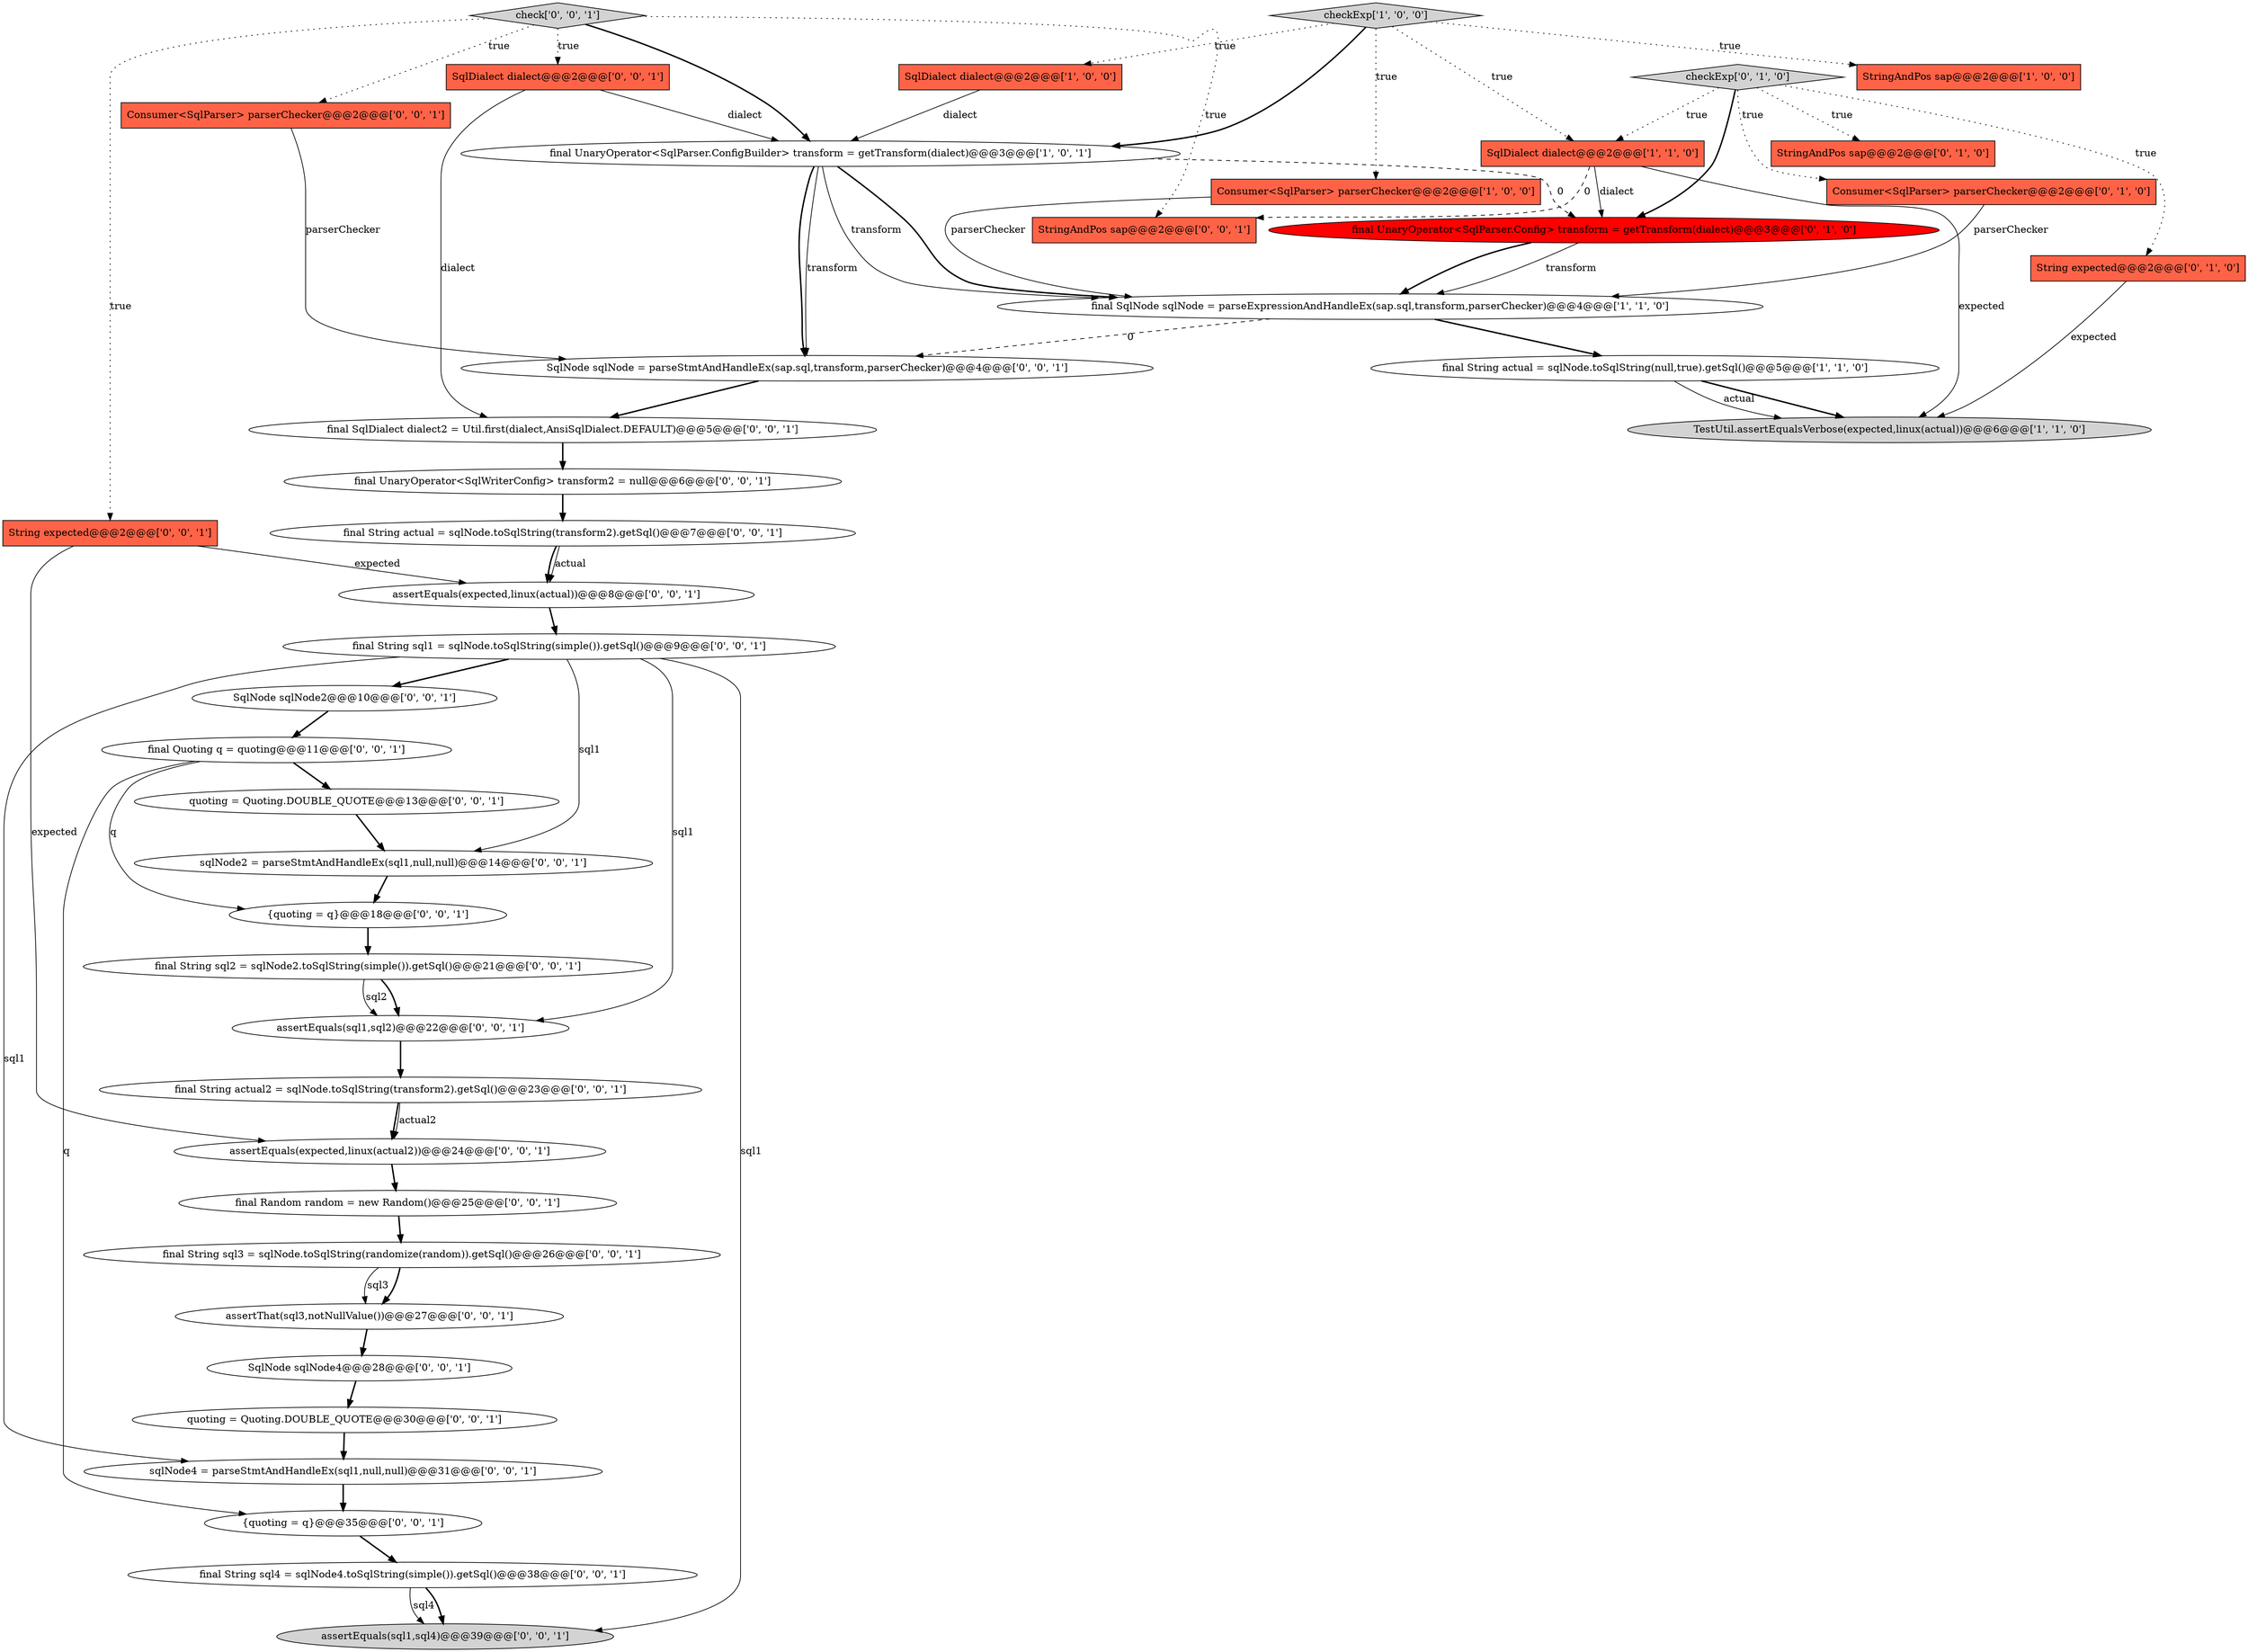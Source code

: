 digraph {
38 [style = filled, label = "assertEquals(expected,linux(actual2))@@@24@@@['0', '0', '1']", fillcolor = white, shape = ellipse image = "AAA0AAABBB3BBB"];
8 [style = filled, label = "final SqlNode sqlNode = parseExpressionAndHandleEx(sap.sql,transform,parserChecker)@@@4@@@['1', '1', '0']", fillcolor = white, shape = ellipse image = "AAA0AAABBB1BBB"];
18 [style = filled, label = "final String sql3 = sqlNode.toSqlString(randomize(random)).getSql()@@@26@@@['0', '0', '1']", fillcolor = white, shape = ellipse image = "AAA0AAABBB3BBB"];
2 [style = filled, label = "final UnaryOperator<SqlParser.ConfigBuilder> transform = getTransform(dialect)@@@3@@@['1', '0', '1']", fillcolor = white, shape = ellipse image = "AAA0AAABBB1BBB"];
24 [style = filled, label = "assertThat(sql3,notNullValue())@@@27@@@['0', '0', '1']", fillcolor = white, shape = ellipse image = "AAA0AAABBB3BBB"];
14 [style = filled, label = "Consumer<SqlParser> parserChecker@@@2@@@['0', '0', '1']", fillcolor = tomato, shape = box image = "AAA0AAABBB3BBB"];
12 [style = filled, label = "final UnaryOperator<SqlParser.Config> transform = getTransform(dialect)@@@3@@@['0', '1', '0']", fillcolor = red, shape = ellipse image = "AAA1AAABBB2BBB"];
25 [style = filled, label = "SqlNode sqlNode2@@@10@@@['0', '0', '1']", fillcolor = white, shape = ellipse image = "AAA0AAABBB3BBB"];
5 [style = filled, label = "StringAndPos sap@@@2@@@['1', '0', '0']", fillcolor = tomato, shape = box image = "AAA0AAABBB1BBB"];
9 [style = filled, label = "StringAndPos sap@@@2@@@['0', '1', '0']", fillcolor = tomato, shape = box image = "AAA0AAABBB2BBB"];
39 [style = filled, label = "quoting = Quoting.DOUBLE_QUOTE@@@13@@@['0', '0', '1']", fillcolor = white, shape = ellipse image = "AAA0AAABBB3BBB"];
26 [style = filled, label = "final String actual2 = sqlNode.toSqlString(transform2).getSql()@@@23@@@['0', '0', '1']", fillcolor = white, shape = ellipse image = "AAA0AAABBB3BBB"];
31 [style = filled, label = "final Random random = new Random()@@@25@@@['0', '0', '1']", fillcolor = white, shape = ellipse image = "AAA0AAABBB3BBB"];
1 [style = filled, label = "Consumer<SqlParser> parserChecker@@@2@@@['1', '0', '0']", fillcolor = tomato, shape = box image = "AAA0AAABBB1BBB"];
32 [style = filled, label = "final UnaryOperator<SqlWriterConfig> transform2 = null@@@6@@@['0', '0', '1']", fillcolor = white, shape = ellipse image = "AAA0AAABBB3BBB"];
17 [style = filled, label = "check['0', '0', '1']", fillcolor = lightgray, shape = diamond image = "AAA0AAABBB3BBB"];
33 [style = filled, label = "final String actual = sqlNode.toSqlString(transform2).getSql()@@@7@@@['0', '0', '1']", fillcolor = white, shape = ellipse image = "AAA0AAABBB3BBB"];
35 [style = filled, label = "{quoting = q}@@@18@@@['0', '0', '1']", fillcolor = white, shape = ellipse image = "AAA0AAABBB3BBB"];
10 [style = filled, label = "Consumer<SqlParser> parserChecker@@@2@@@['0', '1', '0']", fillcolor = tomato, shape = box image = "AAA0AAABBB2BBB"];
7 [style = filled, label = "SqlDialect dialect@@@2@@@['1', '1', '0']", fillcolor = tomato, shape = box image = "AAA0AAABBB1BBB"];
20 [style = filled, label = "SqlNode sqlNode = parseStmtAndHandleEx(sap.sql,transform,parserChecker)@@@4@@@['0', '0', '1']", fillcolor = white, shape = ellipse image = "AAA0AAABBB3BBB"];
0 [style = filled, label = "SqlDialect dialect@@@2@@@['1', '0', '0']", fillcolor = tomato, shape = box image = "AAA0AAABBB1BBB"];
34 [style = filled, label = "final String sql2 = sqlNode2.toSqlString(simple()).getSql()@@@21@@@['0', '0', '1']", fillcolor = white, shape = ellipse image = "AAA0AAABBB3BBB"];
40 [style = filled, label = "sqlNode2 = parseStmtAndHandleEx(sql1,null,null)@@@14@@@['0', '0', '1']", fillcolor = white, shape = ellipse image = "AAA0AAABBB3BBB"];
41 [style = filled, label = "StringAndPos sap@@@2@@@['0', '0', '1']", fillcolor = tomato, shape = box image = "AAA0AAABBB3BBB"];
37 [style = filled, label = "String expected@@@2@@@['0', '0', '1']", fillcolor = tomato, shape = box image = "AAA0AAABBB3BBB"];
3 [style = filled, label = "final String actual = sqlNode.toSqlString(null,true).getSql()@@@5@@@['1', '1', '0']", fillcolor = white, shape = ellipse image = "AAA0AAABBB1BBB"];
21 [style = filled, label = "SqlNode sqlNode4@@@28@@@['0', '0', '1']", fillcolor = white, shape = ellipse image = "AAA0AAABBB3BBB"];
36 [style = filled, label = "SqlDialect dialect@@@2@@@['0', '0', '1']", fillcolor = tomato, shape = box image = "AAA0AAABBB3BBB"];
29 [style = filled, label = "assertEquals(sql1,sql2)@@@22@@@['0', '0', '1']", fillcolor = white, shape = ellipse image = "AAA0AAABBB3BBB"];
11 [style = filled, label = "String expected@@@2@@@['0', '1', '0']", fillcolor = tomato, shape = box image = "AAA0AAABBB2BBB"];
13 [style = filled, label = "checkExp['0', '1', '0']", fillcolor = lightgray, shape = diamond image = "AAA0AAABBB2BBB"];
15 [style = filled, label = "assertEquals(sql1,sql4)@@@39@@@['0', '0', '1']", fillcolor = lightgray, shape = ellipse image = "AAA0AAABBB3BBB"];
27 [style = filled, label = "final Quoting q = quoting@@@11@@@['0', '0', '1']", fillcolor = white, shape = ellipse image = "AAA0AAABBB3BBB"];
42 [style = filled, label = "final String sql4 = sqlNode4.toSqlString(simple()).getSql()@@@38@@@['0', '0', '1']", fillcolor = white, shape = ellipse image = "AAA0AAABBB3BBB"];
23 [style = filled, label = "final SqlDialect dialect2 = Util.first(dialect,AnsiSqlDialect.DEFAULT)@@@5@@@['0', '0', '1']", fillcolor = white, shape = ellipse image = "AAA0AAABBB3BBB"];
4 [style = filled, label = "checkExp['1', '0', '0']", fillcolor = lightgray, shape = diamond image = "AAA0AAABBB1BBB"];
22 [style = filled, label = "final String sql1 = sqlNode.toSqlString(simple()).getSql()@@@9@@@['0', '0', '1']", fillcolor = white, shape = ellipse image = "AAA0AAABBB3BBB"];
30 [style = filled, label = "assertEquals(expected,linux(actual))@@@8@@@['0', '0', '1']", fillcolor = white, shape = ellipse image = "AAA0AAABBB3BBB"];
28 [style = filled, label = "sqlNode4 = parseStmtAndHandleEx(sql1,null,null)@@@31@@@['0', '0', '1']", fillcolor = white, shape = ellipse image = "AAA0AAABBB3BBB"];
6 [style = filled, label = "TestUtil.assertEqualsVerbose(expected,linux(actual))@@@6@@@['1', '1', '0']", fillcolor = lightgray, shape = ellipse image = "AAA0AAABBB1BBB"];
19 [style = filled, label = "quoting = Quoting.DOUBLE_QUOTE@@@30@@@['0', '0', '1']", fillcolor = white, shape = ellipse image = "AAA0AAABBB3BBB"];
16 [style = filled, label = "{quoting = q}@@@35@@@['0', '0', '1']", fillcolor = white, shape = ellipse image = "AAA0AAABBB3BBB"];
2->20 [style = solid, label="transform"];
14->20 [style = solid, label="parserChecker"];
22->25 [style = bold, label=""];
34->29 [style = bold, label=""];
4->5 [style = dotted, label="true"];
17->41 [style = dotted, label="true"];
2->20 [style = bold, label=""];
30->22 [style = bold, label=""];
18->24 [style = bold, label=""];
40->35 [style = bold, label=""];
36->2 [style = solid, label="dialect"];
21->19 [style = bold, label=""];
4->1 [style = dotted, label="true"];
0->2 [style = solid, label="dialect"];
12->8 [style = solid, label="transform"];
4->0 [style = dotted, label="true"];
8->3 [style = bold, label=""];
8->20 [style = dashed, label="0"];
37->38 [style = solid, label="expected"];
23->32 [style = bold, label=""];
4->7 [style = dotted, label="true"];
17->14 [style = dotted, label="true"];
3->6 [style = bold, label=""];
31->18 [style = bold, label=""];
22->15 [style = solid, label="sql1"];
4->2 [style = bold, label=""];
38->31 [style = bold, label=""];
13->7 [style = dotted, label="true"];
18->24 [style = solid, label="sql3"];
1->8 [style = solid, label="parserChecker"];
37->30 [style = solid, label="expected"];
28->16 [style = bold, label=""];
13->10 [style = dotted, label="true"];
32->33 [style = bold, label=""];
29->26 [style = bold, label=""];
27->16 [style = solid, label="q"];
25->27 [style = bold, label=""];
2->8 [style = solid, label="transform"];
26->38 [style = bold, label=""];
2->12 [style = dashed, label="0"];
27->39 [style = bold, label=""];
13->12 [style = bold, label=""];
20->23 [style = bold, label=""];
7->6 [style = solid, label="expected"];
33->30 [style = solid, label="actual"];
22->29 [style = solid, label="sql1"];
24->21 [style = bold, label=""];
17->2 [style = bold, label=""];
13->9 [style = dotted, label="true"];
12->8 [style = bold, label=""];
27->35 [style = solid, label="q"];
39->40 [style = bold, label=""];
22->28 [style = solid, label="sql1"];
42->15 [style = solid, label="sql4"];
33->30 [style = bold, label=""];
36->23 [style = solid, label="dialect"];
13->11 [style = dotted, label="true"];
16->42 [style = bold, label=""];
7->41 [style = dashed, label="0"];
19->28 [style = bold, label=""];
17->36 [style = dotted, label="true"];
17->37 [style = dotted, label="true"];
11->6 [style = solid, label="expected"];
35->34 [style = bold, label=""];
26->38 [style = solid, label="actual2"];
2->8 [style = bold, label=""];
34->29 [style = solid, label="sql2"];
42->15 [style = bold, label=""];
22->40 [style = solid, label="sql1"];
3->6 [style = solid, label="actual"];
10->8 [style = solid, label="parserChecker"];
7->12 [style = solid, label="dialect"];
}
